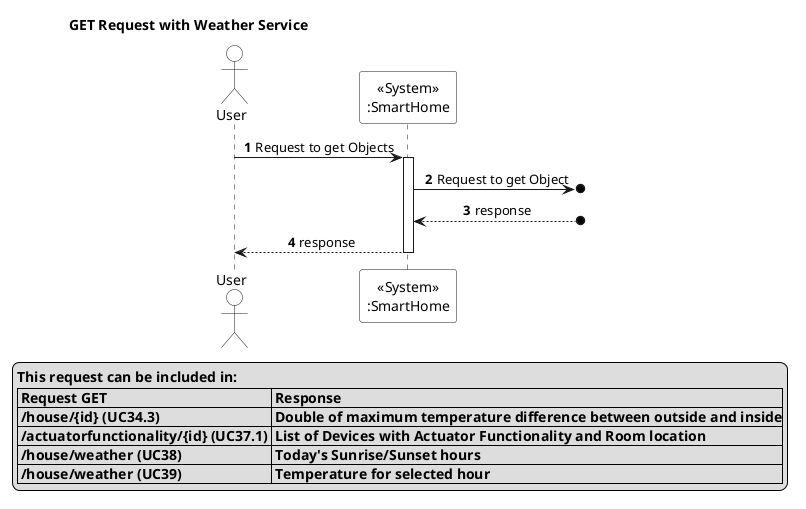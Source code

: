 @startuml
title GET Request with Weather Service

skinparam sequenceMessageAlign center
skinparam actorBackgroundColor white
skinparam participantBackgroundColor white
skinparam sequenceReferenceBackgroundColor white
skinparam sequenceReferenceHeaderBackgroundColor white
skinparam sequenceGroupBackgroundColor white

actor User
participant "<<System>>\n:SmartHome" as system
autonumber
User -> system : Request to get Objects
activate system
system ->o] : Request to get Object
system <--o] : response
User<-- system : response
deactivate system


legend bottom
 **This request can be included in:**
|= Request GET |= Response |
|= /house/{id} (UC34.3) |= Double of maximum temperature difference between outside and inside|
|= /actuatorfunctionality/{id} (UC37.1) |= List of Devices with Actuator Functionality and Room location|
|= /house/weather (UC38) |= Today's Sunrise/Sunset hours|
|= /house/weather (UC39) |= Temperature for selected hour|
end legend
@enduml